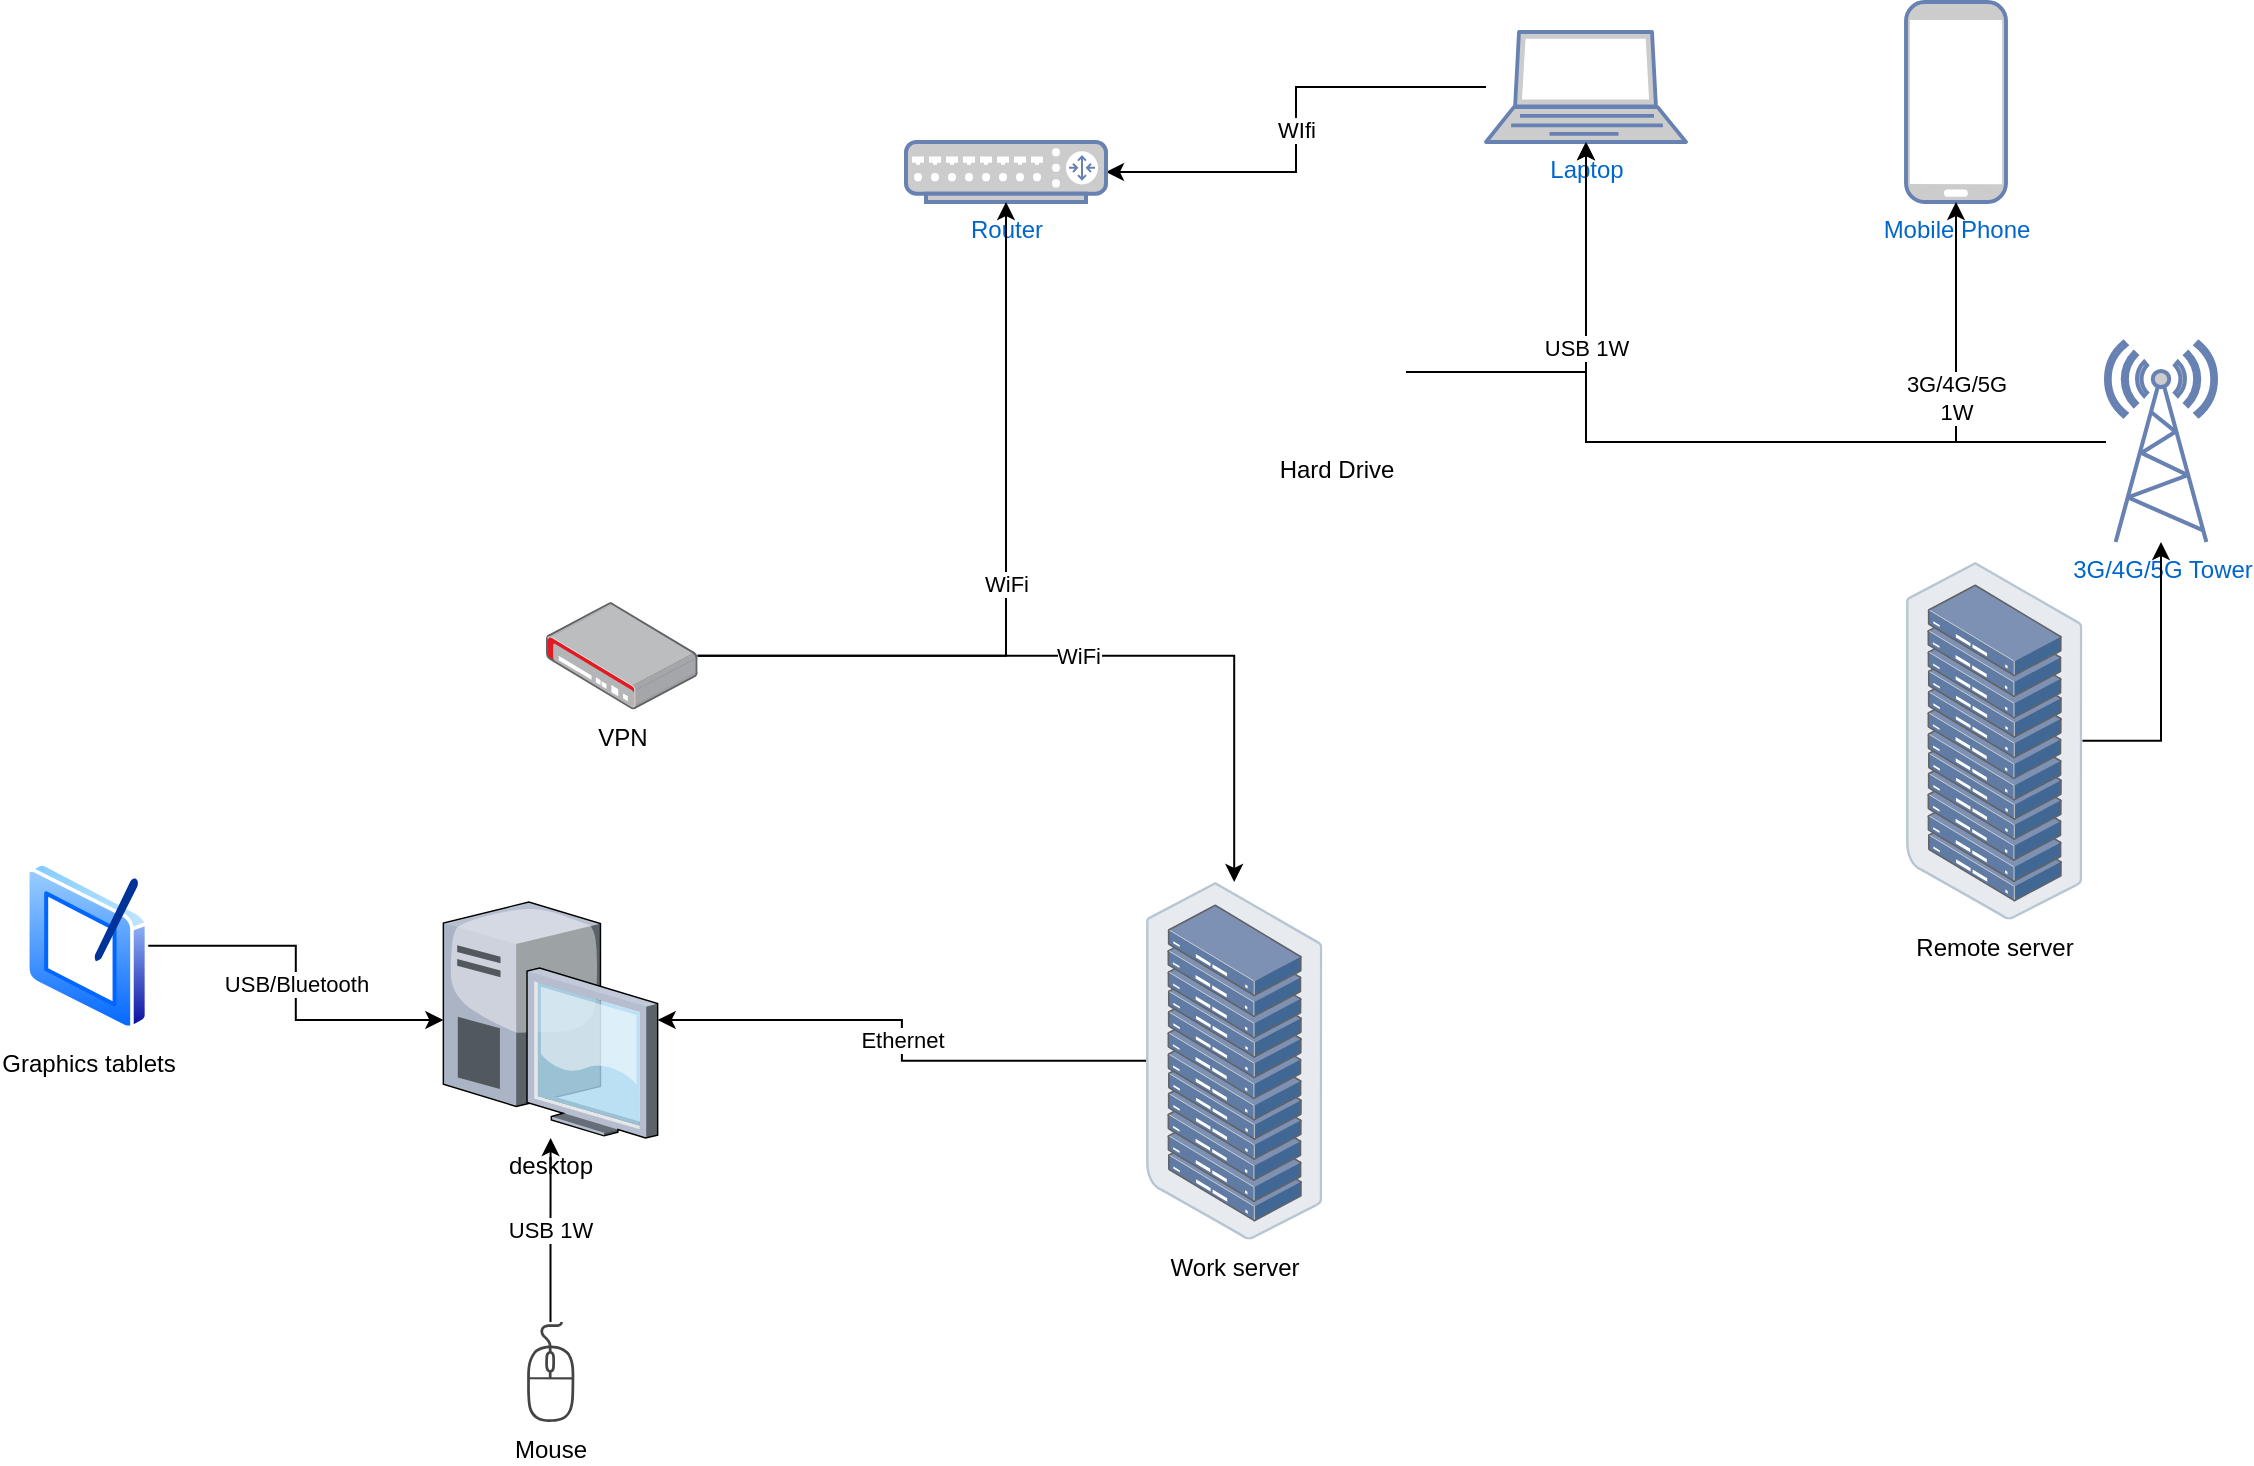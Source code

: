 <mxfile version="15.7.0" type="github">
  <diagram id="PN6PixYRcev-E0t3H8BY" name="Page-1">
    <mxGraphModel dx="2272" dy="794" grid="1" gridSize="10" guides="1" tooltips="1" connect="1" arrows="1" fold="1" page="1" pageScale="1" pageWidth="850" pageHeight="1100" math="0" shadow="0">
      <root>
        <mxCell id="0" />
        <mxCell id="1" parent="0" />
        <mxCell id="YHKRDfA41KTPF7TRVpll-1" value="Mobile Phone" style="fontColor=#0066CC;verticalAlign=top;verticalLabelPosition=bottom;labelPosition=center;align=center;html=1;outlineConnect=0;fillColor=#CCCCCC;strokeColor=#6881B3;gradientColor=none;gradientDirection=north;strokeWidth=2;shape=mxgraph.networks.mobile;" vertex="1" parent="1">
          <mxGeometry x="650" y="100" width="50" height="100" as="geometry" />
        </mxCell>
        <mxCell id="YHKRDfA41KTPF7TRVpll-3" value="3G/4G/5G&lt;br&gt;1W" style="edgeStyle=orthogonalEdgeStyle;rounded=0;orthogonalLoop=1;jettySize=auto;html=1;" edge="1" parent="1" source="YHKRDfA41KTPF7TRVpll-2" target="YHKRDfA41KTPF7TRVpll-1">
          <mxGeometry relative="1" as="geometry" />
        </mxCell>
        <mxCell id="YHKRDfA41KTPF7TRVpll-14" value="" style="edgeStyle=orthogonalEdgeStyle;rounded=0;orthogonalLoop=1;jettySize=auto;html=1;" edge="1" parent="1" source="YHKRDfA41KTPF7TRVpll-2" target="YHKRDfA41KTPF7TRVpll-6">
          <mxGeometry relative="1" as="geometry" />
        </mxCell>
        <mxCell id="YHKRDfA41KTPF7TRVpll-2" value="3G/4G/5G Tower" style="fontColor=#0066CC;verticalAlign=top;verticalLabelPosition=bottom;labelPosition=center;align=center;html=1;outlineConnect=0;fillColor=#CCCCCC;strokeColor=#6881B3;gradientColor=none;gradientDirection=north;strokeWidth=2;shape=mxgraph.networks.radio_tower;" vertex="1" parent="1">
          <mxGeometry x="750" y="270" width="55" height="100" as="geometry" />
        </mxCell>
        <mxCell id="YHKRDfA41KTPF7TRVpll-19" value="WIfi" style="edgeStyle=orthogonalEdgeStyle;rounded=0;orthogonalLoop=1;jettySize=auto;html=1;entryX=1;entryY=0.5;entryDx=0;entryDy=0;entryPerimeter=0;" edge="1" parent="1" source="YHKRDfA41KTPF7TRVpll-6" target="YHKRDfA41KTPF7TRVpll-18">
          <mxGeometry relative="1" as="geometry" />
        </mxCell>
        <mxCell id="YHKRDfA41KTPF7TRVpll-6" value="Laptop" style="fontColor=#0066CC;verticalAlign=top;verticalLabelPosition=bottom;labelPosition=center;align=center;html=1;outlineConnect=0;fillColor=#CCCCCC;strokeColor=#6881B3;gradientColor=none;gradientDirection=north;strokeWidth=2;shape=mxgraph.networks.laptop;" vertex="1" parent="1">
          <mxGeometry x="440" y="115" width="100" height="55" as="geometry" />
        </mxCell>
        <mxCell id="YHKRDfA41KTPF7TRVpll-7" value="desktop&lt;br&gt;" style="verticalLabelPosition=bottom;sketch=0;aspect=fixed;html=1;verticalAlign=top;strokeColor=none;align=center;outlineConnect=0;shape=mxgraph.citrix.desktop;" vertex="1" parent="1">
          <mxGeometry x="-81.33" y="550" width="107.16" height="118" as="geometry" />
        </mxCell>
        <mxCell id="YHKRDfA41KTPF7TRVpll-9" value="USB 1W" style="edgeStyle=orthogonalEdgeStyle;rounded=0;orthogonalLoop=1;jettySize=auto;html=1;" edge="1" parent="1" source="YHKRDfA41KTPF7TRVpll-8" target="YHKRDfA41KTPF7TRVpll-7">
          <mxGeometry relative="1" as="geometry" />
        </mxCell>
        <mxCell id="YHKRDfA41KTPF7TRVpll-8" value="Mouse&lt;br&gt;" style="sketch=0;pointerEvents=1;shadow=0;dashed=0;html=1;strokeColor=none;fillColor=#434445;aspect=fixed;labelPosition=center;verticalLabelPosition=bottom;verticalAlign=top;align=center;outlineConnect=0;shape=mxgraph.vvd.mouse;" vertex="1" parent="1">
          <mxGeometry x="-40" y="760" width="24.5" height="50" as="geometry" />
        </mxCell>
        <mxCell id="YHKRDfA41KTPF7TRVpll-15" value="USB/Bluetooth" style="edgeStyle=orthogonalEdgeStyle;rounded=0;orthogonalLoop=1;jettySize=auto;html=1;" edge="1" parent="1" source="YHKRDfA41KTPF7TRVpll-10" target="YHKRDfA41KTPF7TRVpll-7">
          <mxGeometry relative="1" as="geometry" />
        </mxCell>
        <mxCell id="YHKRDfA41KTPF7TRVpll-10" value="Graphics tablets" style="aspect=fixed;perimeter=ellipsePerimeter;html=1;align=center;shadow=0;dashed=0;spacingTop=3;image;image=img/lib/active_directory/tablet_pc.svg;" vertex="1" parent="1">
          <mxGeometry x="-290" y="530" width="61.1" height="83.7" as="geometry" />
        </mxCell>
        <mxCell id="YHKRDfA41KTPF7TRVpll-13" value="USB 1W" style="edgeStyle=orthogonalEdgeStyle;rounded=0;orthogonalLoop=1;jettySize=auto;html=1;" edge="1" parent="1" source="YHKRDfA41KTPF7TRVpll-11" target="YHKRDfA41KTPF7TRVpll-6">
          <mxGeometry relative="1" as="geometry" />
        </mxCell>
        <mxCell id="YHKRDfA41KTPF7TRVpll-11" value="Hard Drive" style="shape=image;html=1;verticalAlign=top;verticalLabelPosition=bottom;labelBackgroundColor=#ffffff;imageAspect=0;aspect=fixed;image=https://cdn1.iconfinder.com/data/icons/computer-hardware-cute-style-vol-1/52/harddrive__hdd__drive__device__technology__storage__harddisk-128.png" vertex="1" parent="1">
          <mxGeometry x="330" y="250" width="70" height="70" as="geometry" />
        </mxCell>
        <mxCell id="YHKRDfA41KTPF7TRVpll-17" value="" style="edgeStyle=orthogonalEdgeStyle;rounded=0;orthogonalLoop=1;jettySize=auto;html=1;" edge="1" parent="1" source="YHKRDfA41KTPF7TRVpll-16" target="YHKRDfA41KTPF7TRVpll-2">
          <mxGeometry relative="1" as="geometry" />
        </mxCell>
        <mxCell id="YHKRDfA41KTPF7TRVpll-16" value="Remote server" style="points=[];aspect=fixed;html=1;align=center;shadow=0;dashed=0;image;image=img/lib/allied_telesis/storage/Datacenter_Server_Rack.svg;" vertex="1" parent="1">
          <mxGeometry x="650" y="380" width="88.2" height="178.8" as="geometry" />
        </mxCell>
        <mxCell id="YHKRDfA41KTPF7TRVpll-18" value="Router" style="fontColor=#0066CC;verticalAlign=top;verticalLabelPosition=bottom;labelPosition=center;align=center;html=1;outlineConnect=0;fillColor=#CCCCCC;strokeColor=#6881B3;gradientColor=none;gradientDirection=north;strokeWidth=2;shape=mxgraph.networks.router;" vertex="1" parent="1">
          <mxGeometry x="150" y="170" width="100" height="30" as="geometry" />
        </mxCell>
        <mxCell id="YHKRDfA41KTPF7TRVpll-21" value="WiFi" style="edgeStyle=orthogonalEdgeStyle;rounded=0;orthogonalLoop=1;jettySize=auto;html=1;" edge="1" parent="1" source="YHKRDfA41KTPF7TRVpll-20" target="YHKRDfA41KTPF7TRVpll-18">
          <mxGeometry relative="1" as="geometry" />
        </mxCell>
        <mxCell id="YHKRDfA41KTPF7TRVpll-24" value="WiFi" style="edgeStyle=orthogonalEdgeStyle;rounded=0;orthogonalLoop=1;jettySize=auto;html=1;" edge="1" parent="1" source="YHKRDfA41KTPF7TRVpll-20" target="YHKRDfA41KTPF7TRVpll-22">
          <mxGeometry relative="1" as="geometry" />
        </mxCell>
        <mxCell id="YHKRDfA41KTPF7TRVpll-20" value="VPN" style="points=[];aspect=fixed;html=1;align=center;shadow=0;dashed=0;image;image=img/lib/allied_telesis/security/Router_VPN.svg;" vertex="1" parent="1">
          <mxGeometry x="-30" y="400" width="75.8" height="53.79" as="geometry" />
        </mxCell>
        <mxCell id="YHKRDfA41KTPF7TRVpll-23" value="Ethernet" style="edgeStyle=orthogonalEdgeStyle;rounded=0;orthogonalLoop=1;jettySize=auto;html=1;" edge="1" parent="1" source="YHKRDfA41KTPF7TRVpll-22" target="YHKRDfA41KTPF7TRVpll-7">
          <mxGeometry relative="1" as="geometry" />
        </mxCell>
        <mxCell id="YHKRDfA41KTPF7TRVpll-22" value="Work server&lt;br&gt;" style="points=[];aspect=fixed;html=1;align=center;shadow=0;dashed=0;image;image=img/lib/allied_telesis/storage/Datacenter_Server_Rack.svg;" vertex="1" parent="1">
          <mxGeometry x="270" y="540.0" width="88.2" height="178.8" as="geometry" />
        </mxCell>
      </root>
    </mxGraphModel>
  </diagram>
</mxfile>
